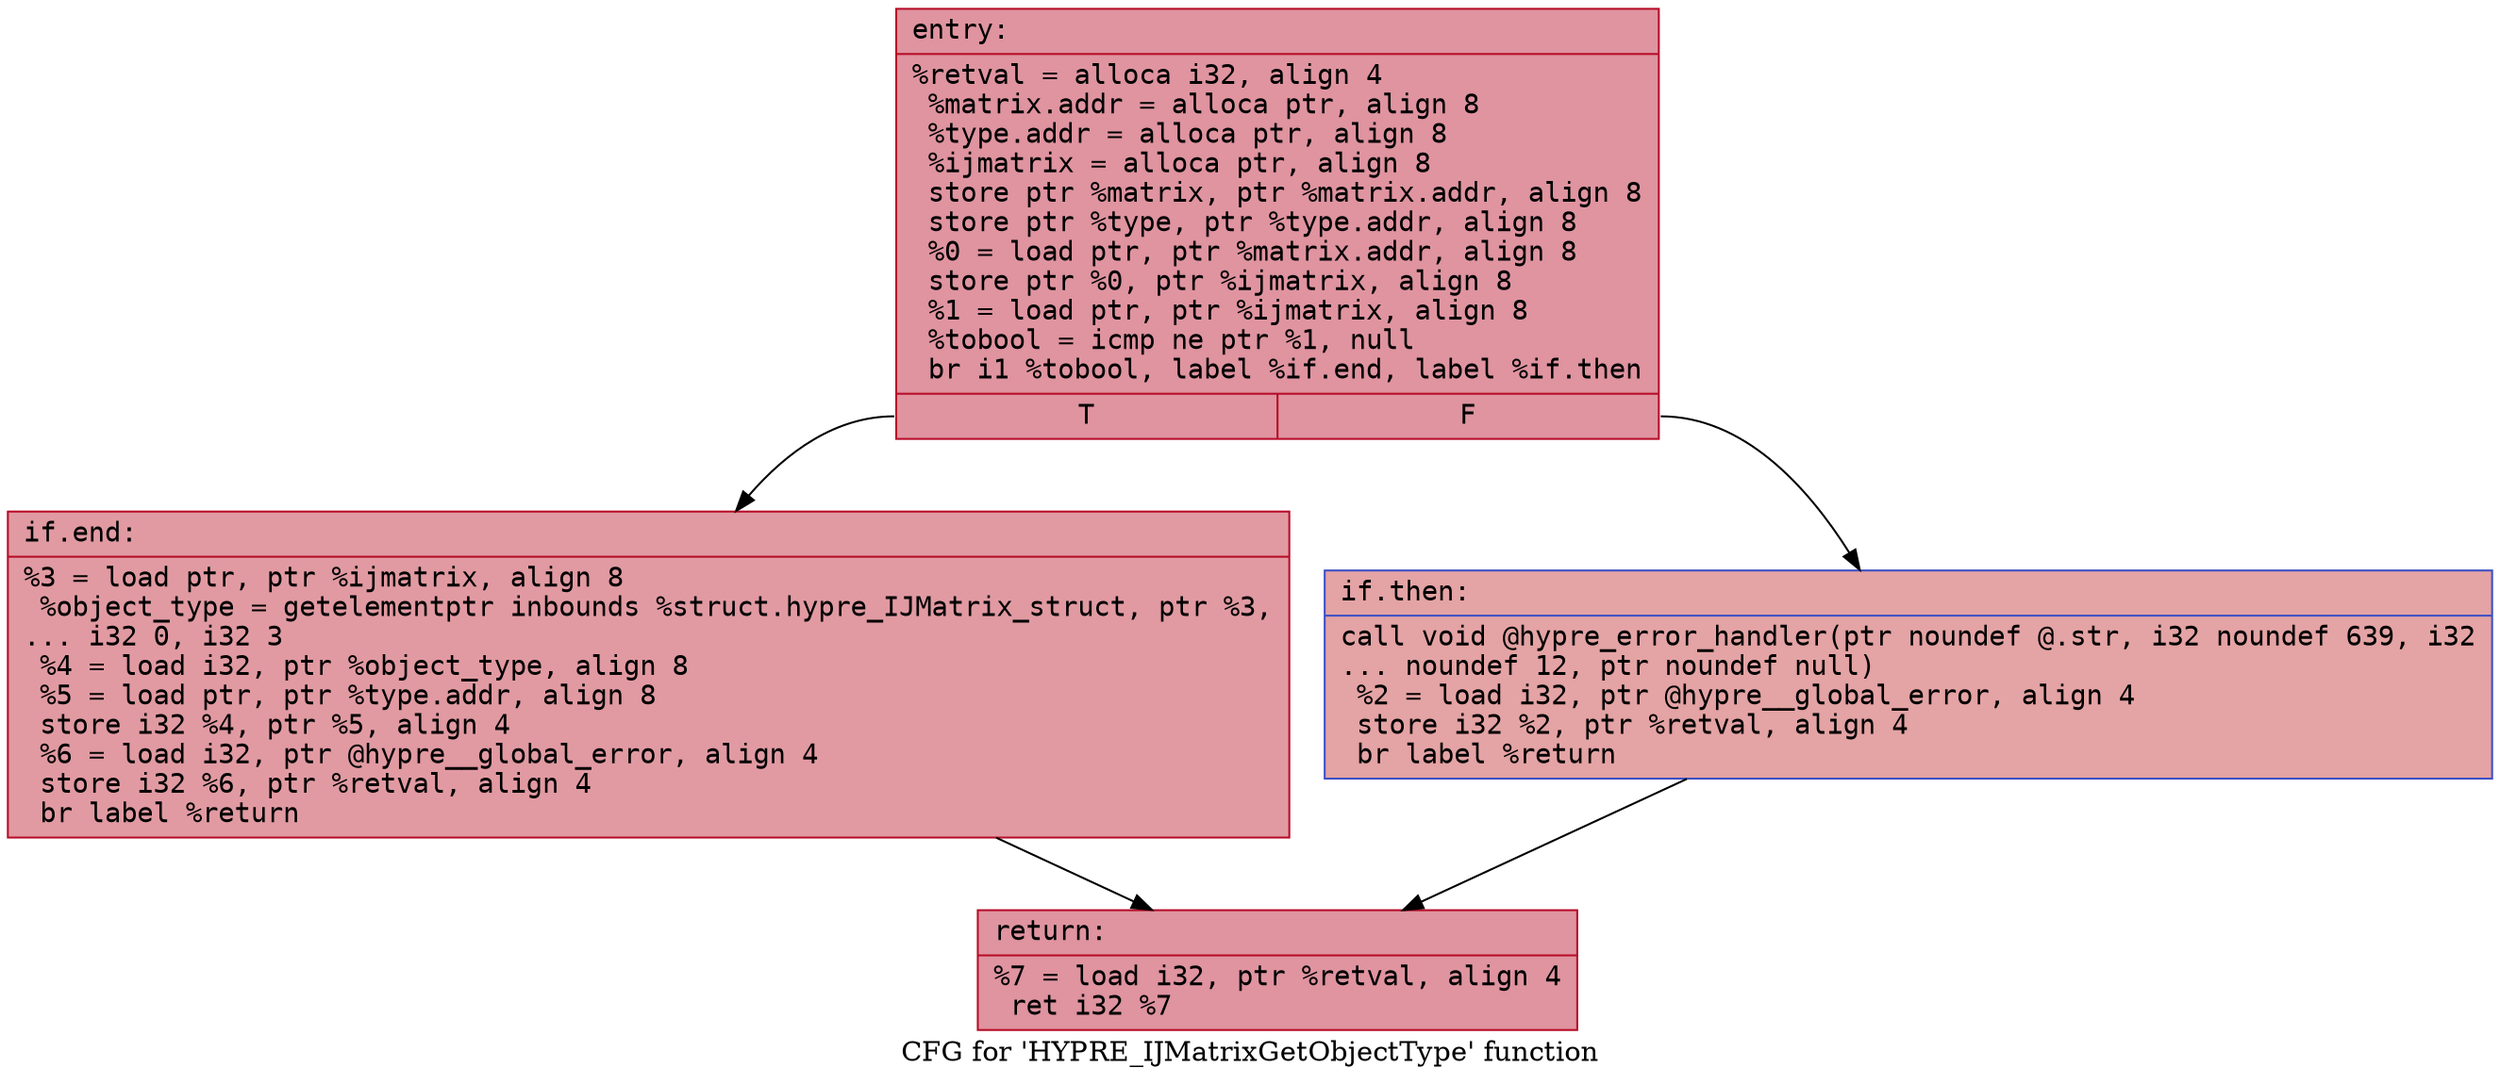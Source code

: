digraph "CFG for 'HYPRE_IJMatrixGetObjectType' function" {
	label="CFG for 'HYPRE_IJMatrixGetObjectType' function";

	Node0x55c120a412d0 [shape=record,color="#b70d28ff", style=filled, fillcolor="#b70d2870" fontname="Courier",label="{entry:\l|  %retval = alloca i32, align 4\l  %matrix.addr = alloca ptr, align 8\l  %type.addr = alloca ptr, align 8\l  %ijmatrix = alloca ptr, align 8\l  store ptr %matrix, ptr %matrix.addr, align 8\l  store ptr %type, ptr %type.addr, align 8\l  %0 = load ptr, ptr %matrix.addr, align 8\l  store ptr %0, ptr %ijmatrix, align 8\l  %1 = load ptr, ptr %ijmatrix, align 8\l  %tobool = icmp ne ptr %1, null\l  br i1 %tobool, label %if.end, label %if.then\l|{<s0>T|<s1>F}}"];
	Node0x55c120a412d0:s0 -> Node0x55c120a41910[tooltip="entry -> if.end\nProbability 62.50%" ];
	Node0x55c120a412d0:s1 -> Node0x55c120a41980[tooltip="entry -> if.then\nProbability 37.50%" ];
	Node0x55c120a41980 [shape=record,color="#3d50c3ff", style=filled, fillcolor="#c32e3170" fontname="Courier",label="{if.then:\l|  call void @hypre_error_handler(ptr noundef @.str, i32 noundef 639, i32\l... noundef 12, ptr noundef null)\l  %2 = load i32, ptr @hypre__global_error, align 4\l  store i32 %2, ptr %retval, align 4\l  br label %return\l}"];
	Node0x55c120a41980 -> Node0x55c120a41de0[tooltip="if.then -> return\nProbability 100.00%" ];
	Node0x55c120a41910 [shape=record,color="#b70d28ff", style=filled, fillcolor="#bb1b2c70" fontname="Courier",label="{if.end:\l|  %3 = load ptr, ptr %ijmatrix, align 8\l  %object_type = getelementptr inbounds %struct.hypre_IJMatrix_struct, ptr %3,\l... i32 0, i32 3\l  %4 = load i32, ptr %object_type, align 8\l  %5 = load ptr, ptr %type.addr, align 8\l  store i32 %4, ptr %5, align 4\l  %6 = load i32, ptr @hypre__global_error, align 4\l  store i32 %6, ptr %retval, align 4\l  br label %return\l}"];
	Node0x55c120a41910 -> Node0x55c120a41de0[tooltip="if.end -> return\nProbability 100.00%" ];
	Node0x55c120a41de0 [shape=record,color="#b70d28ff", style=filled, fillcolor="#b70d2870" fontname="Courier",label="{return:\l|  %7 = load i32, ptr %retval, align 4\l  ret i32 %7\l}"];
}
